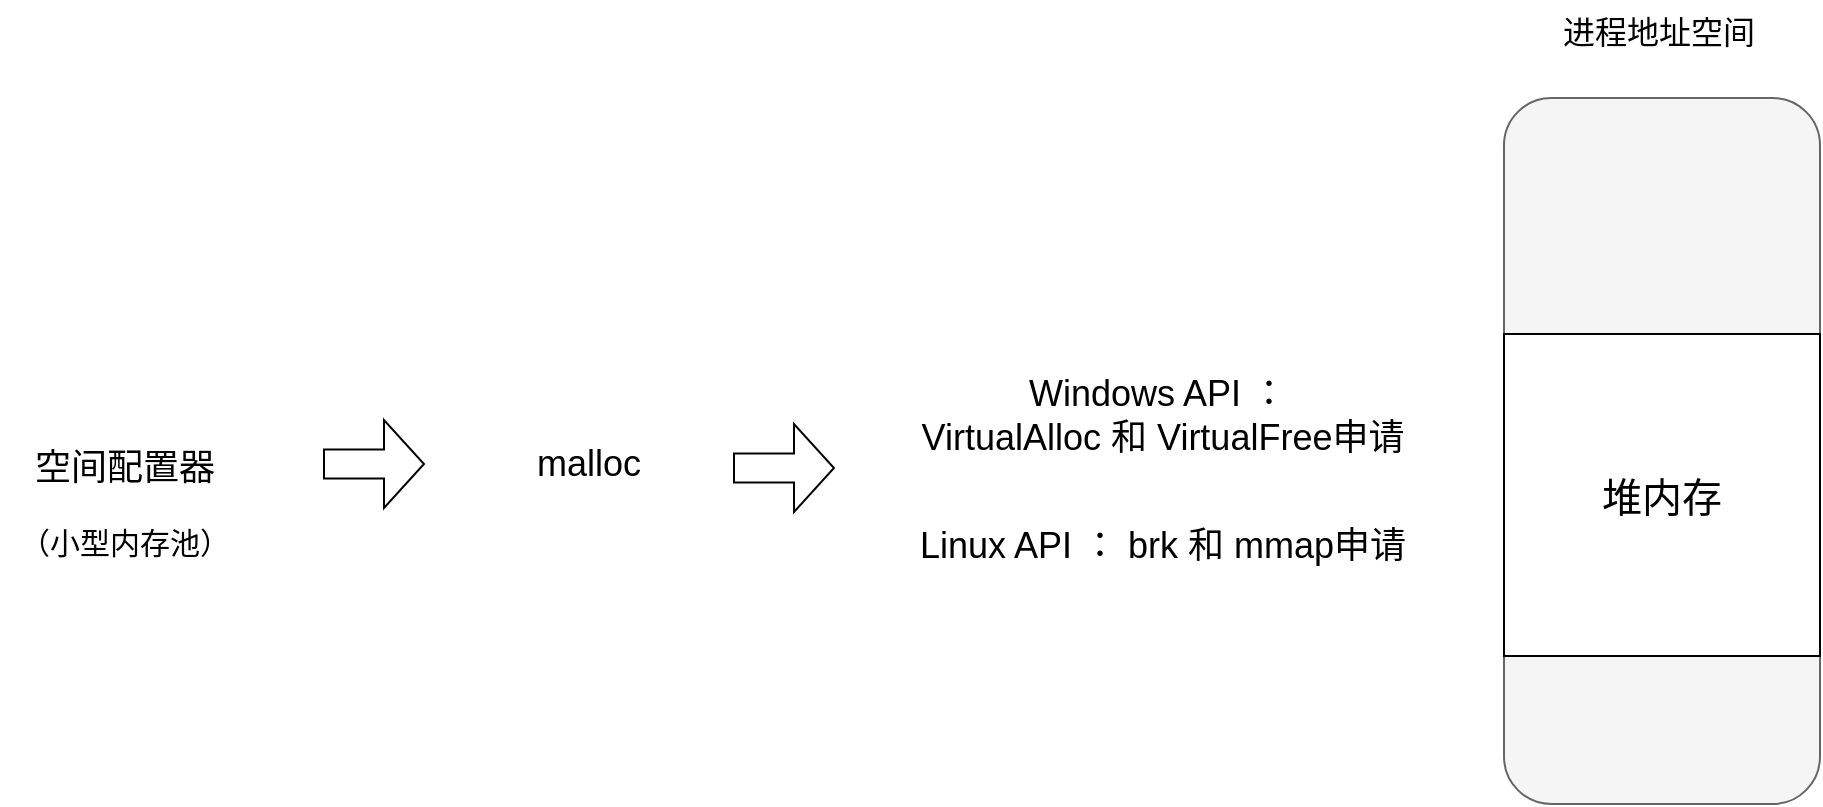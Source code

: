 <mxfile version="24.4.13" type="github">
  <diagram name="第 1 页" id="0swGwOm9xw6mlgsu7MjJ">
    <mxGraphModel dx="1379" dy="785" grid="0" gridSize="10" guides="1" tooltips="1" connect="1" arrows="1" fold="1" page="1" pageScale="1" pageWidth="1169" pageHeight="827" math="0" shadow="0">
      <root>
        <mxCell id="0" />
        <mxCell id="1" parent="0" />
        <mxCell id="y2yn4il8-x6NuVb4HuvI-1" value="" style="rounded=1;whiteSpace=wrap;html=1;fillColor=#f5f5f5;strokeColor=#666666;fontColor=#333333;" vertex="1" parent="1">
          <mxGeometry x="911" y="224" width="158" height="353" as="geometry" />
        </mxCell>
        <mxCell id="y2yn4il8-x6NuVb4HuvI-2" value="&lt;font style=&quot;font-size: 16px;&quot;&gt;进程地址空间&lt;/font&gt;" style="text;html=1;align=center;verticalAlign=middle;resizable=0;points=[];autosize=1;strokeColor=none;fillColor=none;" vertex="1" parent="1">
          <mxGeometry x="931" y="175" width="114" height="31" as="geometry" />
        </mxCell>
        <mxCell id="y2yn4il8-x6NuVb4HuvI-20" value="&lt;font style=&quot;font-size: 20px;&quot;&gt;堆内存&lt;/font&gt;" style="rounded=0;whiteSpace=wrap;html=1;shadow=0;glass=0;labelBorderColor=none;" vertex="1" parent="1">
          <mxGeometry x="911" y="342" width="158" height="161" as="geometry" />
        </mxCell>
        <mxCell id="y2yn4il8-x6NuVb4HuvI-23" value="Windows API ：&amp;nbsp;&lt;div&gt;&lt;span style=&quot;background-color: initial;&quot;&gt;VirtualAlloc 和 VirtualFree申请&lt;/span&gt;&lt;/div&gt;" style="text;html=1;align=center;verticalAlign=middle;resizable=0;points=[];autosize=1;strokeColor=none;fillColor=none;fontFamily=Helvetica;fontSize=18;fontColor=default;" vertex="1" parent="1">
          <mxGeometry x="610" y="355" width="259" height="55" as="geometry" />
        </mxCell>
        <mxCell id="y2yn4il8-x6NuVb4HuvI-24" value="Linux API ： brk&lt;span style=&quot;background-color: initial;&quot;&gt;&amp;nbsp;和 mmap申请&lt;/span&gt;" style="text;html=1;align=center;verticalAlign=middle;resizable=0;points=[];autosize=1;strokeColor=none;fillColor=none;fontFamily=Helvetica;fontSize=18;fontColor=default;" vertex="1" parent="1">
          <mxGeometry x="609" y="431" width="261" height="34" as="geometry" />
        </mxCell>
        <mxCell id="y2yn4il8-x6NuVb4HuvI-26" value="malloc" style="text;html=1;align=center;verticalAlign=middle;resizable=0;points=[];autosize=1;strokeColor=none;fillColor=none;fontFamily=Helvetica;fontSize=18;fontColor=default;" vertex="1" parent="1">
          <mxGeometry x="418" y="390" width="70" height="34" as="geometry" />
        </mxCell>
        <mxCell id="y2yn4il8-x6NuVb4HuvI-28" value="" style="html=1;shadow=0;dashed=0;align=center;verticalAlign=middle;shape=mxgraph.arrows2.arrow;dy=0.67;dx=20;notch=0;fontFamily=Helvetica;fontSize=18;fontColor=default;autosize=1;resizable=0;fillColor=none;gradientColor=none;" vertex="1" parent="1">
          <mxGeometry x="526" y="387" width="50" height="44" as="geometry" />
        </mxCell>
        <mxCell id="y2yn4il8-x6NuVb4HuvI-29" value="空间配置器" style="text;html=1;align=center;verticalAlign=middle;resizable=0;points=[];autosize=1;strokeColor=none;fillColor=none;fontFamily=Helvetica;fontSize=18;fontColor=default;" vertex="1" parent="1">
          <mxGeometry x="167" y="392" width="108" height="34" as="geometry" />
        </mxCell>
        <mxCell id="y2yn4il8-x6NuVb4HuvI-30" value="" style="html=1;shadow=0;dashed=0;align=center;verticalAlign=middle;shape=mxgraph.arrows2.arrow;dy=0.67;dx=20;notch=0;fontFamily=Helvetica;fontSize=18;fontColor=default;autosize=1;resizable=0;fillColor=none;gradientColor=none;" vertex="1" parent="1">
          <mxGeometry x="321" y="385" width="50" height="44" as="geometry" />
        </mxCell>
        <mxCell id="y2yn4il8-x6NuVb4HuvI-58" value="&lt;font style=&quot;font-size: 15px;&quot;&gt;（小型内存池）&lt;/font&gt;" style="text;html=1;align=center;verticalAlign=middle;resizable=0;points=[];autosize=1;strokeColor=none;fillColor=none;fontFamily=Helvetica;fontSize=12;fontColor=default;" vertex="1" parent="1">
          <mxGeometry x="159.5" y="431" width="123" height="30" as="geometry" />
        </mxCell>
      </root>
    </mxGraphModel>
  </diagram>
</mxfile>
